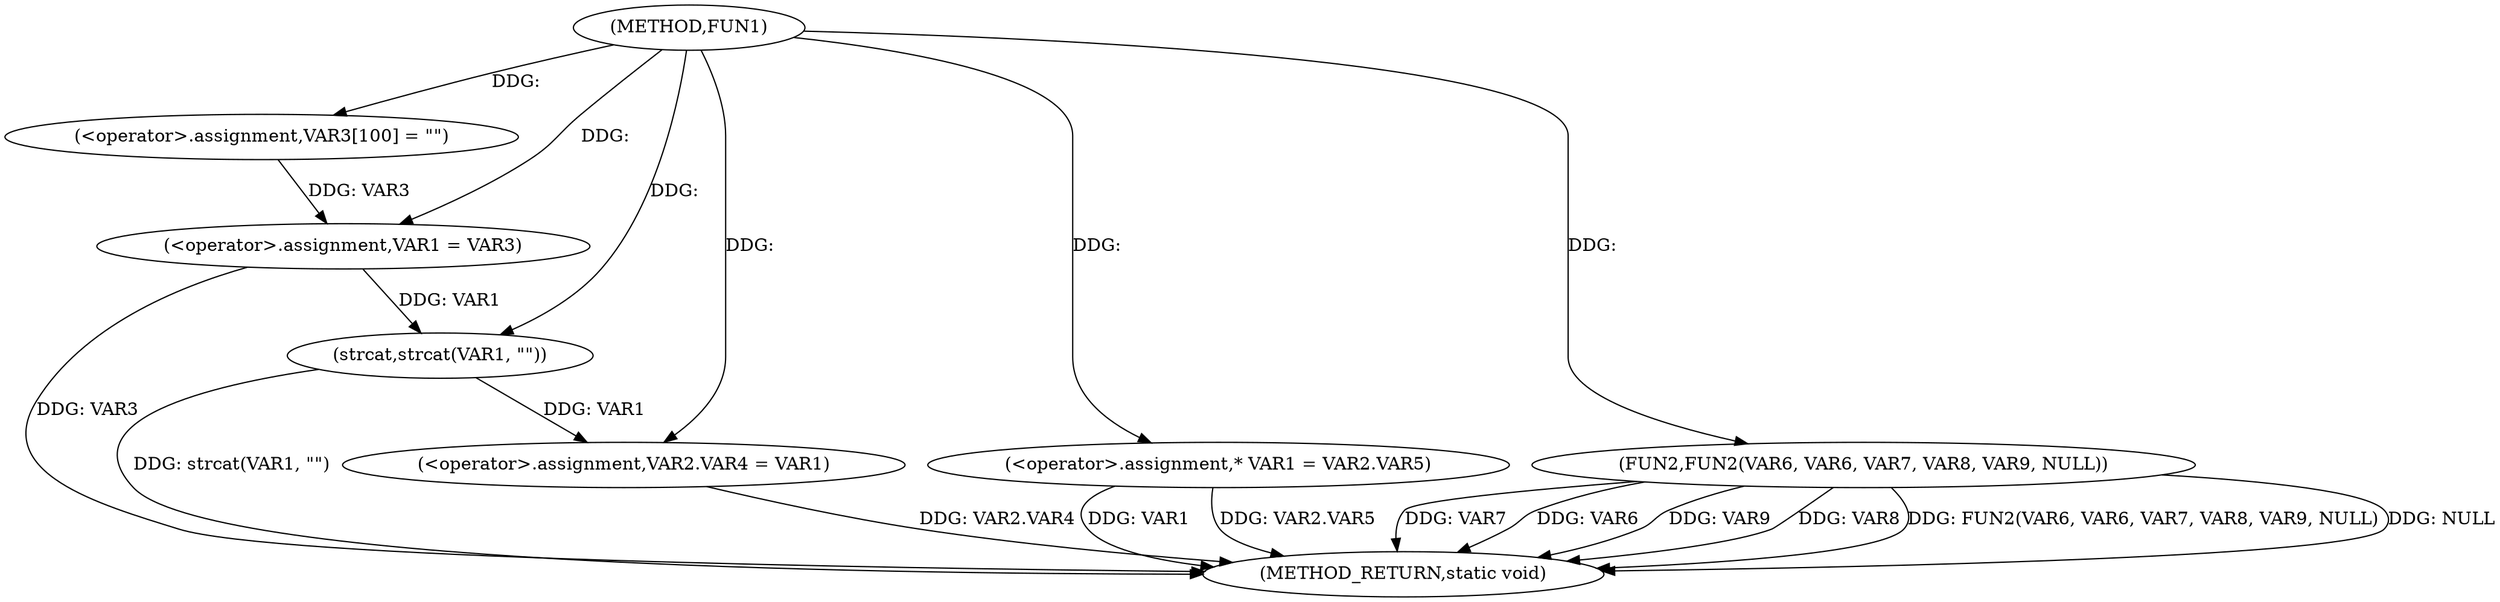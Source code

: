 digraph FUN1 {  
"1000100" [label = "(METHOD,FUN1)" ]
"1000133" [label = "(METHOD_RETURN,static void)" ]
"1000105" [label = "(<operator>.assignment,VAR3[100] = \"\")" ]
"1000108" [label = "(<operator>.assignment,VAR1 = VAR3)" ]
"1000111" [label = "(strcat,strcat(VAR1, \"\"))" ]
"1000114" [label = "(<operator>.assignment,VAR2.VAR4 = VAR1)" ]
"1000121" [label = "(<operator>.assignment,* VAR1 = VAR2.VAR5)" ]
"1000126" [label = "(FUN2,FUN2(VAR6, VAR6, VAR7, VAR8, VAR9, NULL))" ]
  "1000126" -> "1000133"  [ label = "DDG: VAR7"] 
  "1000126" -> "1000133"  [ label = "DDG: VAR6"] 
  "1000108" -> "1000133"  [ label = "DDG: VAR3"] 
  "1000121" -> "1000133"  [ label = "DDG: VAR1"] 
  "1000111" -> "1000133"  [ label = "DDG: strcat(VAR1, \"\")"] 
  "1000126" -> "1000133"  [ label = "DDG: VAR9"] 
  "1000126" -> "1000133"  [ label = "DDG: VAR8"] 
  "1000126" -> "1000133"  [ label = "DDG: FUN2(VAR6, VAR6, VAR7, VAR8, VAR9, NULL)"] 
  "1000121" -> "1000133"  [ label = "DDG: VAR2.VAR5"] 
  "1000126" -> "1000133"  [ label = "DDG: NULL"] 
  "1000114" -> "1000133"  [ label = "DDG: VAR2.VAR4"] 
  "1000100" -> "1000105"  [ label = "DDG: "] 
  "1000105" -> "1000108"  [ label = "DDG: VAR3"] 
  "1000100" -> "1000108"  [ label = "DDG: "] 
  "1000108" -> "1000111"  [ label = "DDG: VAR1"] 
  "1000100" -> "1000111"  [ label = "DDG: "] 
  "1000111" -> "1000114"  [ label = "DDG: VAR1"] 
  "1000100" -> "1000114"  [ label = "DDG: "] 
  "1000100" -> "1000121"  [ label = "DDG: "] 
  "1000100" -> "1000126"  [ label = "DDG: "] 
}
